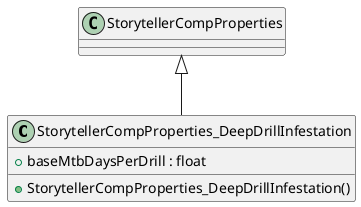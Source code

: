 @startuml
class StorytellerCompProperties_DeepDrillInfestation {
    + baseMtbDaysPerDrill : float
    + StorytellerCompProperties_DeepDrillInfestation()
}
StorytellerCompProperties <|-- StorytellerCompProperties_DeepDrillInfestation
@enduml
